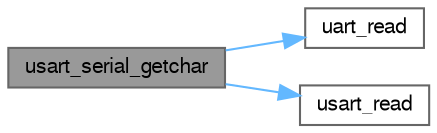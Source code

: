 digraph "usart_serial_getchar"
{
 // LATEX_PDF_SIZE
  bgcolor="transparent";
  edge [fontname=FreeSans,fontsize=10,labelfontname=FreeSans,labelfontsize=10];
  node [fontname=FreeSans,fontsize=10,shape=box,height=0.2,width=0.4];
  rankdir="LR";
  Node1 [label="usart_serial_getchar",height=0.2,width=0.4,color="gray40", fillcolor="grey60", style="filled", fontcolor="black",tooltip="Waits until a character is received, and returns it."];
  Node1 -> Node2 [color="steelblue1",style="solid"];
  Node2 [label="uart_read",height=0.2,width=0.4,color="grey40", fillcolor="white", style="filled",URL="$group__sam__drivers__uart__group.html#ga46320ff37cbab704dd8aba10815a8f4f",tooltip="Read from UART Receive Holding Register."];
  Node1 -> Node3 [color="steelblue1",style="solid"];
  Node3 [label="usart_read",height=0.2,width=0.4,color="grey40", fillcolor="white", style="filled",URL="$group__sam__drivers__usart__group.html#gae2776f27eb9e4219bbc6245f41662fa9",tooltip="Read from USART Receive Holding Register."];
}
